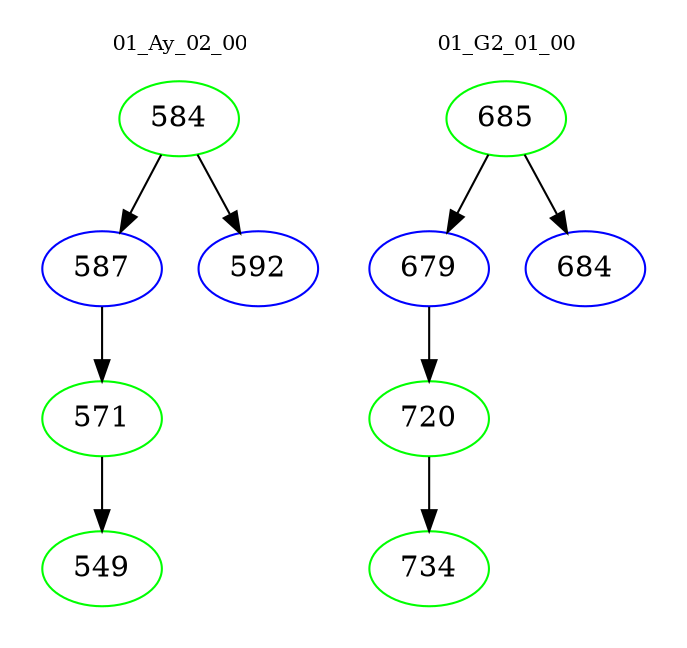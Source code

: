 digraph{
subgraph cluster_0 {
color = white
label = "01_Ay_02_00";
fontsize=10;
T0_584 [label="584", color="green"]
T0_584 -> T0_587 [color="black"]
T0_587 [label="587", color="blue"]
T0_587 -> T0_571 [color="black"]
T0_571 [label="571", color="green"]
T0_571 -> T0_549 [color="black"]
T0_549 [label="549", color="green"]
T0_584 -> T0_592 [color="black"]
T0_592 [label="592", color="blue"]
}
subgraph cluster_1 {
color = white
label = "01_G2_01_00";
fontsize=10;
T1_685 [label="685", color="green"]
T1_685 -> T1_679 [color="black"]
T1_679 [label="679", color="blue"]
T1_679 -> T1_720 [color="black"]
T1_720 [label="720", color="green"]
T1_720 -> T1_734 [color="black"]
T1_734 [label="734", color="green"]
T1_685 -> T1_684 [color="black"]
T1_684 [label="684", color="blue"]
}
}
